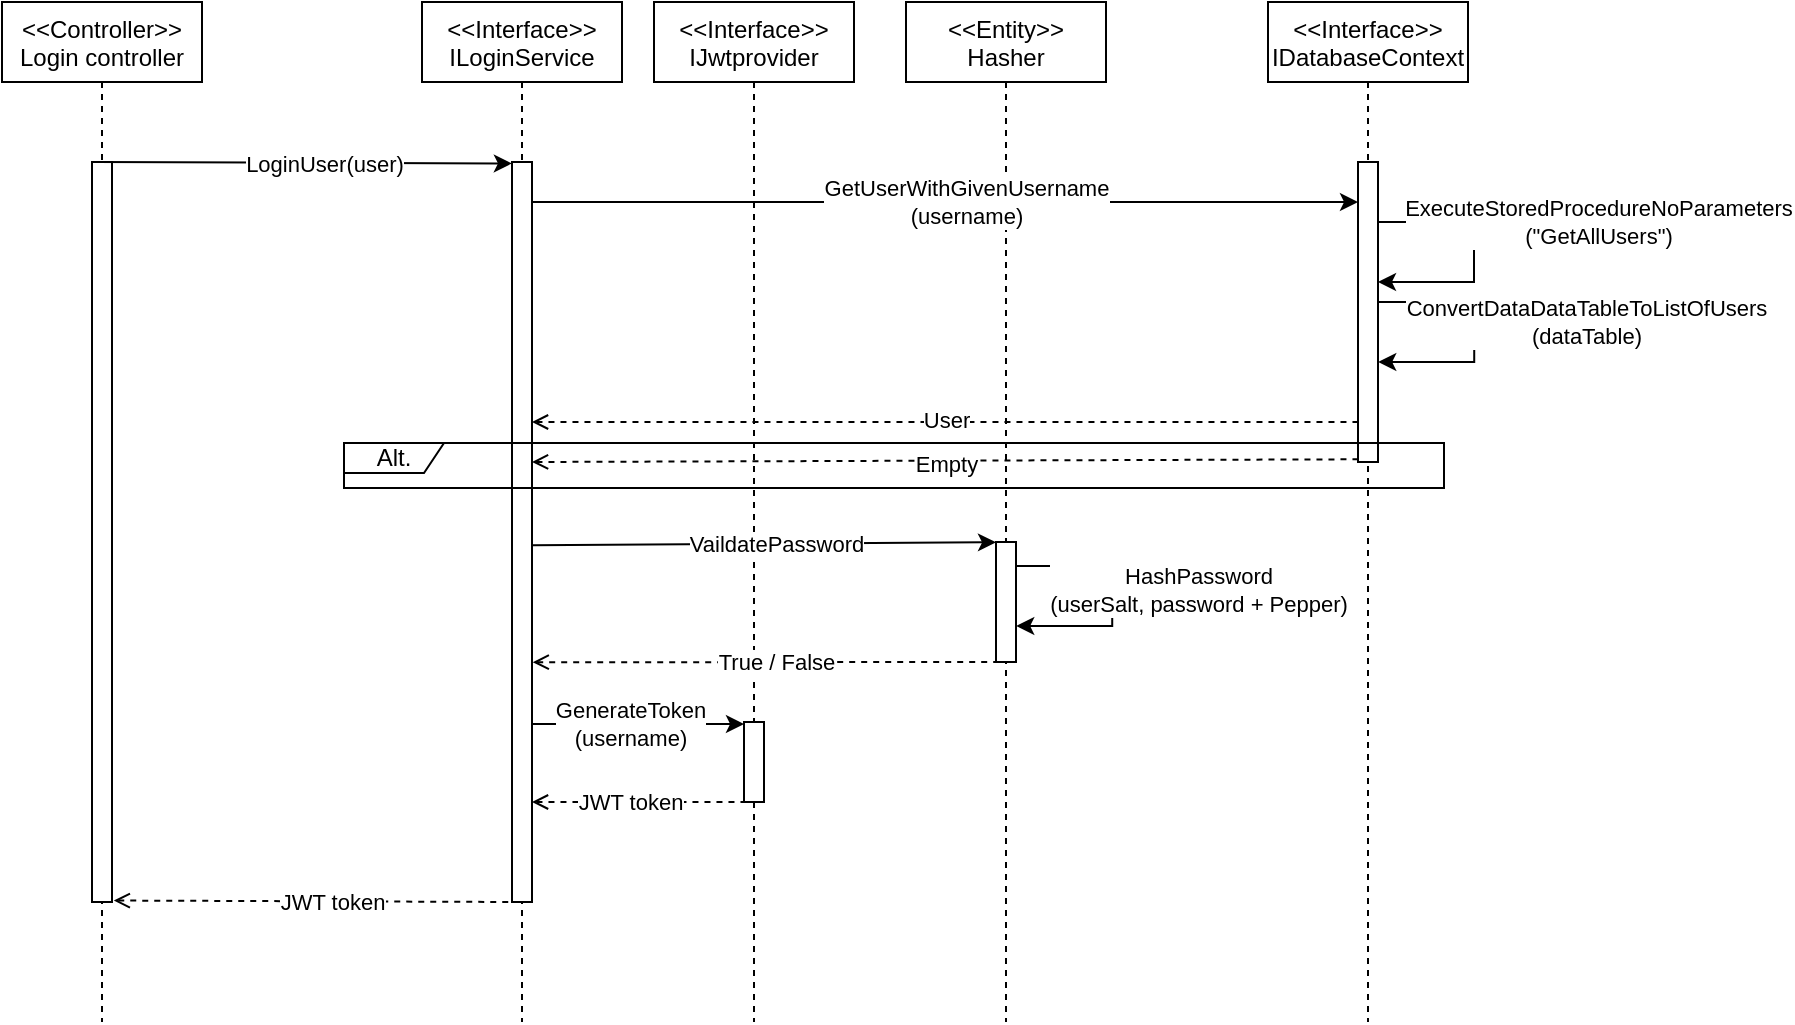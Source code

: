 <mxfile version="20.8.10" type="device"><diagram id="kgpKYQtTHZ0yAKxKKP6v" name="Page-1"><mxGraphModel dx="1418" dy="828" grid="1" gridSize="10" guides="1" tooltips="1" connect="1" arrows="1" fold="1" page="1" pageScale="1" pageWidth="1169" pageHeight="827" math="0" shadow="0"><root><mxCell id="0"/><mxCell id="1" parent="0"/><mxCell id="Wqs8DyaRIm2Q_rTAryH2-77" value="&lt;&lt;Interface&gt;&gt;&#10;IJwtprovider" style="shape=umlLifeline;perimeter=lifelinePerimeter;container=1;collapsible=0;recursiveResize=0;rounded=0;shadow=0;strokeWidth=1;" parent="1" vertex="1"><mxGeometry x="511" y="140" width="100" height="510" as="geometry"/></mxCell><mxCell id="Wqs8DyaRIm2Q_rTAryH2-78" value="" style="points=[];perimeter=orthogonalPerimeter;rounded=0;shadow=0;strokeWidth=1;" parent="Wqs8DyaRIm2Q_rTAryH2-77" vertex="1"><mxGeometry x="45" y="360" width="10" height="40" as="geometry"/></mxCell><mxCell id="Wqs8DyaRIm2Q_rTAryH2-83" value="" style="endArrow=none;html=1;rounded=0;endFill=0;startArrow=open;startFill=0;strokeColor=default;dashed=1;" parent="Wqs8DyaRIm2Q_rTAryH2-77" edge="1"><mxGeometry width="50" height="50" relative="1" as="geometry"><mxPoint x="-61" y="400" as="sourcePoint"/><mxPoint x="45" y="400" as="targetPoint"/></mxGeometry></mxCell><mxCell id="Wqs8DyaRIm2Q_rTAryH2-84" value="JWT token" style="edgeLabel;html=1;align=center;verticalAlign=middle;resizable=0;points=[];" parent="Wqs8DyaRIm2Q_rTAryH2-83" vertex="1" connectable="0"><mxGeometry x="0.15" y="-1" relative="1" as="geometry"><mxPoint x="-12" y="-1" as="offset"/></mxGeometry></mxCell><mxCell id="Wqs8DyaRIm2Q_rTAryH2-63" value="&lt;&lt;Entity&gt;&gt;&#10;Hasher" style="shape=umlLifeline;perimeter=lifelinePerimeter;container=1;collapsible=0;recursiveResize=0;rounded=0;shadow=0;strokeWidth=1;" parent="1" vertex="1"><mxGeometry x="637" y="140" width="100" height="510" as="geometry"/></mxCell><mxCell id="Wqs8DyaRIm2Q_rTAryH2-64" value="" style="points=[];perimeter=orthogonalPerimeter;rounded=0;shadow=0;strokeWidth=1;" parent="Wqs8DyaRIm2Q_rTAryH2-63" vertex="1"><mxGeometry x="45" y="270" width="10" height="60" as="geometry"/></mxCell><mxCell id="Wqs8DyaRIm2Q_rTAryH2-67" value="" style="endArrow=classic;html=1;rounded=0;exitX=0.182;exitY=0;exitDx=0;exitDy=0;exitPerimeter=0;" parent="Wqs8DyaRIm2Q_rTAryH2-63" edge="1"><mxGeometry width="50" height="50" relative="1" as="geometry"><mxPoint x="55" y="282.0" as="sourcePoint"/><mxPoint x="55.11" y="312.0" as="targetPoint"/><Array as="points"><mxPoint x="103.11" y="282"/><mxPoint x="103.11" y="312"/></Array></mxGeometry></mxCell><mxCell id="Wqs8DyaRIm2Q_rTAryH2-68" value="HashPassword&lt;br&gt;(userSalt, password + Pepper)" style="edgeLabel;html=1;align=center;verticalAlign=middle;resizable=0;points=[];" parent="Wqs8DyaRIm2Q_rTAryH2-67" vertex="1" connectable="0"><mxGeometry x="0.15" y="-1" relative="1" as="geometry"><mxPoint x="44" y="-13" as="offset"/></mxGeometry></mxCell><mxCell id="Wqs8DyaRIm2Q_rTAryH2-71" value="" style="endArrow=none;html=1;rounded=0;endFill=0;dashed=1;startArrow=open;startFill=0;exitX=1.036;exitY=0.676;exitDx=0;exitDy=0;exitPerimeter=0;" parent="Wqs8DyaRIm2Q_rTAryH2-63" source="Wqs8DyaRIm2Q_rTAryH2-37" edge="1"><mxGeometry width="50" height="50" relative="1" as="geometry"><mxPoint x="-181" y="330" as="sourcePoint"/><mxPoint x="45" y="330" as="targetPoint"/></mxGeometry></mxCell><mxCell id="Wqs8DyaRIm2Q_rTAryH2-72" value="True / False" style="edgeLabel;html=1;align=center;verticalAlign=middle;resizable=0;points=[];" parent="Wqs8DyaRIm2Q_rTAryH2-71" vertex="1" connectable="0"><mxGeometry x="0.15" y="-1" relative="1" as="geometry"><mxPoint x="-12" y="-1" as="offset"/></mxGeometry></mxCell><mxCell id="Wqs8DyaRIm2Q_rTAryH2-28" value="&lt;&lt;Controller&gt;&gt;&#10;Login controller" style="shape=umlLifeline;perimeter=lifelinePerimeter;container=1;collapsible=0;recursiveResize=0;rounded=0;shadow=0;strokeWidth=1;" parent="1" vertex="1"><mxGeometry x="185" y="140" width="100" height="510" as="geometry"/></mxCell><mxCell id="Wqs8DyaRIm2Q_rTAryH2-29" value="" style="points=[];perimeter=orthogonalPerimeter;rounded=0;shadow=0;strokeWidth=1;" parent="Wqs8DyaRIm2Q_rTAryH2-28" vertex="1"><mxGeometry x="45" y="80" width="10" height="370" as="geometry"/></mxCell><mxCell id="Wqs8DyaRIm2Q_rTAryH2-36" value="&lt;&lt;Interface&gt;&gt;&#10;ILoginService" style="shape=umlLifeline;perimeter=lifelinePerimeter;container=1;collapsible=0;recursiveResize=0;rounded=0;shadow=0;strokeWidth=1;" parent="1" vertex="1"><mxGeometry x="395" y="140" width="100" height="510" as="geometry"/></mxCell><mxCell id="Wqs8DyaRIm2Q_rTAryH2-37" value="" style="points=[];perimeter=orthogonalPerimeter;rounded=0;shadow=0;strokeWidth=1;" parent="Wqs8DyaRIm2Q_rTAryH2-36" vertex="1"><mxGeometry x="45" y="80" width="10" height="370" as="geometry"/></mxCell><mxCell id="Wqs8DyaRIm2Q_rTAryH2-51" value="" style="endArrow=classic;html=1;rounded=0;exitX=0.182;exitY=0;exitDx=0;exitDy=0;exitPerimeter=0;" parent="Wqs8DyaRIm2Q_rTAryH2-36" target="Wqs8DyaRIm2Q_rTAryH2-43" edge="1"><mxGeometry width="50" height="50" relative="1" as="geometry"><mxPoint x="55" y="100" as="sourcePoint"/><mxPoint x="232" y="100" as="targetPoint"/></mxGeometry></mxCell><mxCell id="Wqs8DyaRIm2Q_rTAryH2-52" value="GetUserWithGivenUsername&lt;br&gt;(username)" style="edgeLabel;html=1;align=center;verticalAlign=middle;resizable=0;points=[];" parent="Wqs8DyaRIm2Q_rTAryH2-51" vertex="1" connectable="0"><mxGeometry x="0.15" y="-1" relative="1" as="geometry"><mxPoint x="-21" y="-1" as="offset"/></mxGeometry></mxCell><mxCell id="Wqs8DyaRIm2Q_rTAryH2-79" value="" style="endArrow=classic;html=1;rounded=0;" parent="Wqs8DyaRIm2Q_rTAryH2-36" edge="1"><mxGeometry width="50" height="50" relative="1" as="geometry"><mxPoint x="55" y="361" as="sourcePoint"/><mxPoint x="161" y="361" as="targetPoint"/></mxGeometry></mxCell><mxCell id="Wqs8DyaRIm2Q_rTAryH2-80" value="GenerateToken&lt;br&gt;(username)" style="edgeLabel;html=1;align=center;verticalAlign=middle;resizable=0;points=[];" parent="Wqs8DyaRIm2Q_rTAryH2-79" vertex="1" connectable="0"><mxGeometry x="0.15" y="-1" relative="1" as="geometry"><mxPoint x="-12" y="-1" as="offset"/></mxGeometry></mxCell><mxCell id="Wqs8DyaRIm2Q_rTAryH2-74" value="" style="endArrow=none;html=1;rounded=0;entryX=-0.007;entryY=0.002;entryDx=0;entryDy=0;entryPerimeter=0;endFill=0;startArrow=open;startFill=0;dashed=1;exitX=1.089;exitY=0.998;exitDx=0;exitDy=0;exitPerimeter=0;" parent="Wqs8DyaRIm2Q_rTAryH2-36" source="Wqs8DyaRIm2Q_rTAryH2-29" edge="1"><mxGeometry width="50" height="50" relative="1" as="geometry"><mxPoint x="-67" y="450.42" as="sourcePoint"/><mxPoint x="45.0" y="450" as="targetPoint"/></mxGeometry></mxCell><mxCell id="Wqs8DyaRIm2Q_rTAryH2-75" value="JWT token" style="edgeLabel;html=1;align=center;verticalAlign=middle;resizable=0;points=[];" parent="Wqs8DyaRIm2Q_rTAryH2-74" vertex="1" connectable="0"><mxGeometry x="0.15" y="-1" relative="1" as="geometry"><mxPoint x="-6" y="-1" as="offset"/></mxGeometry></mxCell><mxCell id="Wqs8DyaRIm2Q_rTAryH2-42" value="&lt;&lt;Interface&gt;&gt;&#10;IDatabaseContext" style="shape=umlLifeline;perimeter=lifelinePerimeter;container=1;collapsible=0;recursiveResize=0;rounded=0;shadow=0;strokeWidth=1;" parent="1" vertex="1"><mxGeometry x="818" y="140" width="100" height="510" as="geometry"/></mxCell><mxCell id="Wqs8DyaRIm2Q_rTAryH2-43" value="" style="points=[];perimeter=orthogonalPerimeter;rounded=0;shadow=0;strokeWidth=1;" parent="Wqs8DyaRIm2Q_rTAryH2-42" vertex="1"><mxGeometry x="45" y="80" width="10" height="150" as="geometry"/></mxCell><mxCell id="Wqs8DyaRIm2Q_rTAryH2-55" value="" style="endArrow=classic;html=1;rounded=0;exitX=0.182;exitY=0;exitDx=0;exitDy=0;exitPerimeter=0;" parent="Wqs8DyaRIm2Q_rTAryH2-42" edge="1"><mxGeometry width="50" height="50" relative="1" as="geometry"><mxPoint x="55.0" y="150" as="sourcePoint"/><mxPoint x="55.11" y="180" as="targetPoint"/><Array as="points"><mxPoint x="103.11" y="150"/><mxPoint x="103.11" y="180"/></Array></mxGeometry></mxCell><mxCell id="Wqs8DyaRIm2Q_rTAryH2-56" value="ConvertDataDataTableToListOfUsers&lt;br&gt;(dataTable)" style="edgeLabel;html=1;align=center;verticalAlign=middle;resizable=0;points=[];" parent="Wqs8DyaRIm2Q_rTAryH2-55" vertex="1" connectable="0"><mxGeometry x="0.15" y="-1" relative="1" as="geometry"><mxPoint x="57" y="-15" as="offset"/></mxGeometry></mxCell><mxCell id="Wqs8DyaRIm2Q_rTAryH2-57" value="" style="endArrow=none;html=1;rounded=0;startArrow=open;startFill=0;endFill=0;dashed=1;" parent="Wqs8DyaRIm2Q_rTAryH2-42" source="Wqs8DyaRIm2Q_rTAryH2-37" edge="1"><mxGeometry width="50" height="50" relative="1" as="geometry"><mxPoint x="-368" y="247" as="sourcePoint"/><mxPoint x="45" y="210" as="targetPoint"/></mxGeometry></mxCell><mxCell id="Wqs8DyaRIm2Q_rTAryH2-58" value="User" style="edgeLabel;html=1;align=center;verticalAlign=middle;resizable=0;points=[];" parent="Wqs8DyaRIm2Q_rTAryH2-57" vertex="1" connectable="0"><mxGeometry x="0.15" y="-1" relative="1" as="geometry"><mxPoint x="-31" y="-2" as="offset"/></mxGeometry></mxCell><mxCell id="Wqs8DyaRIm2Q_rTAryH2-49" value="" style="endArrow=classic;html=1;rounded=0;exitX=0.182;exitY=0;exitDx=0;exitDy=0;exitPerimeter=0;entryX=-0.007;entryY=0.002;entryDx=0;entryDy=0;entryPerimeter=0;" parent="1" source="Wqs8DyaRIm2Q_rTAryH2-29" target="Wqs8DyaRIm2Q_rTAryH2-37" edge="1"><mxGeometry width="50" height="50" relative="1" as="geometry"><mxPoint x="360.12" y="220.22" as="sourcePoint"/><mxPoint x="496" y="220" as="targetPoint"/></mxGeometry></mxCell><mxCell id="Wqs8DyaRIm2Q_rTAryH2-50" value="LoginUser(user)" style="edgeLabel;html=1;align=center;verticalAlign=middle;resizable=0;points=[];" parent="Wqs8DyaRIm2Q_rTAryH2-49" vertex="1" connectable="0"><mxGeometry x="0.15" y="-1" relative="1" as="geometry"><mxPoint x="-6" y="-1" as="offset"/></mxGeometry></mxCell><mxCell id="Wqs8DyaRIm2Q_rTAryH2-53" value="" style="endArrow=classic;html=1;rounded=0;exitX=0.182;exitY=0;exitDx=0;exitDy=0;exitPerimeter=0;" parent="1" edge="1"><mxGeometry width="50" height="50" relative="1" as="geometry"><mxPoint x="872.89" y="250" as="sourcePoint"/><mxPoint x="873" y="280" as="targetPoint"/><Array as="points"><mxPoint x="921" y="250"/><mxPoint x="921" y="280"/></Array></mxGeometry></mxCell><mxCell id="Wqs8DyaRIm2Q_rTAryH2-54" value="ExecuteStoredProcedureNoParameters&lt;br&gt;(&quot;GetAllUsers&quot;)" style="edgeLabel;html=1;align=center;verticalAlign=middle;resizable=0;points=[];" parent="Wqs8DyaRIm2Q_rTAryH2-53" vertex="1" connectable="0"><mxGeometry x="0.15" y="-1" relative="1" as="geometry"><mxPoint x="63" y="-25" as="offset"/></mxGeometry></mxCell><mxCell id="Wqs8DyaRIm2Q_rTAryH2-59" value="" style="endArrow=none;html=1;rounded=0;startArrow=open;startFill=0;endFill=0;dashed=1;entryX=0.115;entryY=0.991;entryDx=0;entryDy=0;entryPerimeter=0;" parent="1" target="Wqs8DyaRIm2Q_rTAryH2-43" edge="1"><mxGeometry width="50" height="50" relative="1" as="geometry"><mxPoint x="450" y="370" as="sourcePoint"/><mxPoint x="688" y="369.0" as="targetPoint"/></mxGeometry></mxCell><mxCell id="Wqs8DyaRIm2Q_rTAryH2-61" value="Empty" style="edgeLabel;html=1;align=center;verticalAlign=middle;resizable=0;points=[];" parent="Wqs8DyaRIm2Q_rTAryH2-59" vertex="1" connectable="0"><mxGeometry x="-0.115" y="-1" relative="1" as="geometry"><mxPoint x="23" as="offset"/></mxGeometry></mxCell><mxCell id="Wqs8DyaRIm2Q_rTAryH2-69" value="" style="endArrow=classic;html=1;rounded=0;exitX=1;exitY=0.518;exitDx=0;exitDy=0;exitPerimeter=0;entryX=0;entryY=0.002;entryDx=0;entryDy=0;entryPerimeter=0;" parent="1" source="Wqs8DyaRIm2Q_rTAryH2-37" target="Wqs8DyaRIm2Q_rTAryH2-64" edge="1"><mxGeometry width="50" height="50" relative="1" as="geometry"><mxPoint x="511" y="410" as="sourcePoint"/><mxPoint x="651" y="410" as="targetPoint"/></mxGeometry></mxCell><mxCell id="Wqs8DyaRIm2Q_rTAryH2-70" value="VaildatePassword" style="edgeLabel;html=1;align=center;verticalAlign=middle;resizable=0;points=[];" parent="Wqs8DyaRIm2Q_rTAryH2-69" vertex="1" connectable="0"><mxGeometry x="0.15" y="-1" relative="1" as="geometry"><mxPoint x="-12" y="-1" as="offset"/></mxGeometry></mxCell><mxCell id="Wqs8DyaRIm2Q_rTAryH2-76" value="Alt." style="shape=umlFrame;whiteSpace=wrap;html=1;width=50;height=15;" parent="1" vertex="1"><mxGeometry x="356" y="360.5" width="550" height="22.5" as="geometry"/></mxCell></root></mxGraphModel></diagram></mxfile>